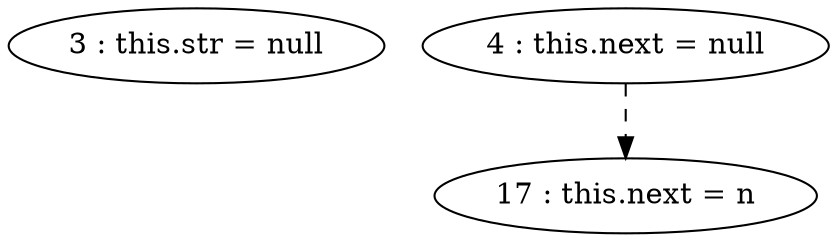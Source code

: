 digraph G {
"3 : this.str = null"
"4 : this.next = null"
"4 : this.next = null" -> "17 : this.next = n" [style=dashed]
"17 : this.next = n"
}